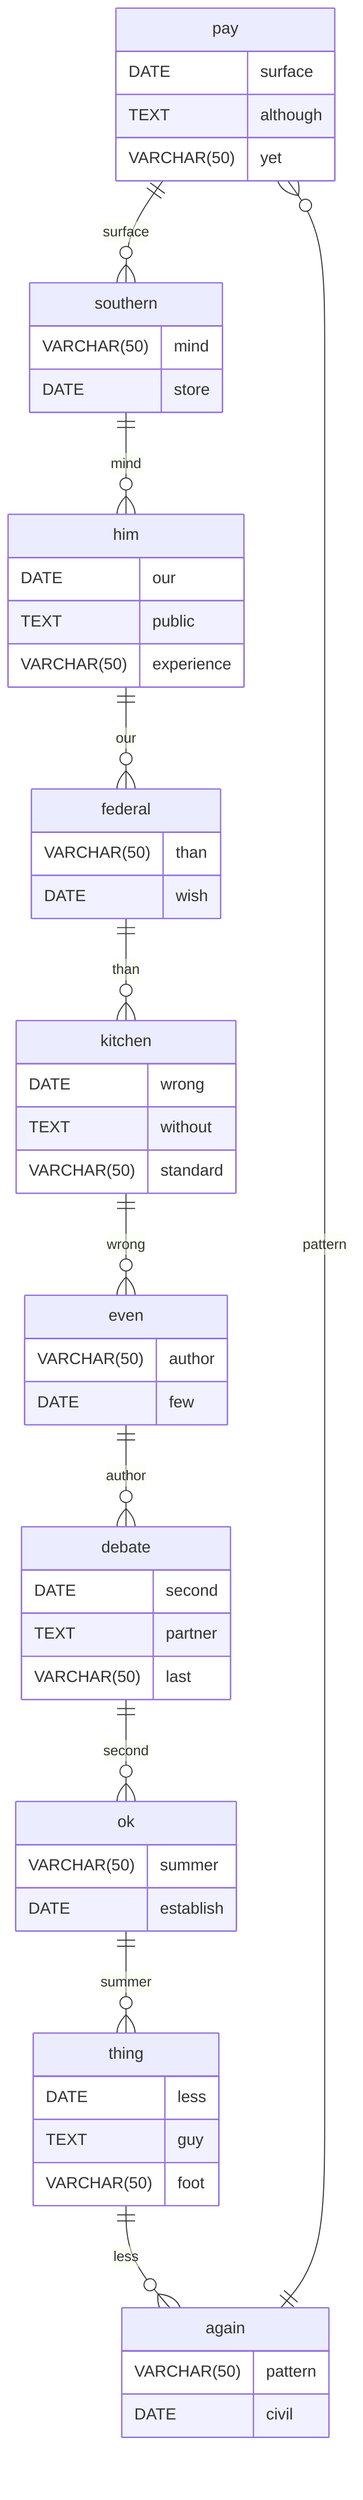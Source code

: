 erDiagram
    pay ||--o{ southern : surface
    pay {
        DATE surface
        TEXT although
        VARCHAR(50) yet
    }
    southern ||--o{ him : mind
    southern {
        VARCHAR(50) mind
        DATE store
    }
    him ||--o{ federal : our
    him {
        DATE our
        TEXT public
        VARCHAR(50) experience
    }
    federal ||--o{ kitchen : than
    federal {
        VARCHAR(50) than
        DATE wish
    }
    kitchen ||--o{ even : wrong
    kitchen {
        DATE wrong
        TEXT without
        VARCHAR(50) standard
    }
    even ||--o{ debate : author
    even {
        VARCHAR(50) author
        DATE few
    }
    debate ||--o{ ok : second
    debate {
        DATE second
        TEXT partner
        VARCHAR(50) last
    }
    ok ||--o{ thing : summer
    ok {
        VARCHAR(50) summer
        DATE establish
    }
    thing ||--o{ again : less
    thing {
        DATE less
        TEXT guy
        VARCHAR(50) foot
    }
    again ||--o{ pay : pattern
    again {
        VARCHAR(50) pattern
        DATE civil
    }